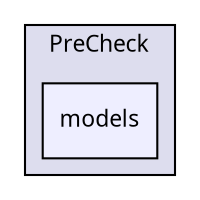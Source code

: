 digraph "/home/tiff/Stage-IUT/app/simplhotel/hotel-precheck/src/PreCheck/models" {
  bgcolor=transparent;
  compound=true
  node [ fontsize="11", fontname="Verdana"];
  edge [ labelfontsize="11", labelfontname="Verdana"];
  subgraph clusterdir_c041bda47019fa3c84f6631c354a852f {
    graph [ bgcolor="#ddddee", pencolor="black", label="PreCheck" fontname="Verdana", fontsize="11", URL="dir_c041bda47019fa3c84f6631c354a852f.html"]
  dir_0ca75c10eadacd982647138e60a4938c [shape=box, label="models", style="filled", fillcolor="#eeeeff", pencolor="black", URL="dir_0ca75c10eadacd982647138e60a4938c.html"];
  }
}
